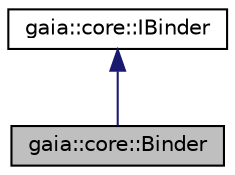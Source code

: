digraph G
{
  edge [fontname="Helvetica",fontsize="10",labelfontname="Helvetica",labelfontsize="10"];
  node [fontname="Helvetica",fontsize="10",shape=record];
  Node1 [label="gaia::core::Binder",height=0.2,width=0.4,color="black", fillcolor="grey75", style="filled" fontcolor="black"];
  Node2 -> Node1 [dir=back,color="midnightblue",fontsize="10",style="solid",fontname="Helvetica"];
  Node2 [label="gaia::core::IBinder",height=0.2,width=0.4,color="black", fillcolor="white", style="filled",URL="$d0/d47/classgaia_1_1core_1_1_i_binder.html",tooltip="Base class and low-level protocol for a remotable object."];
}
